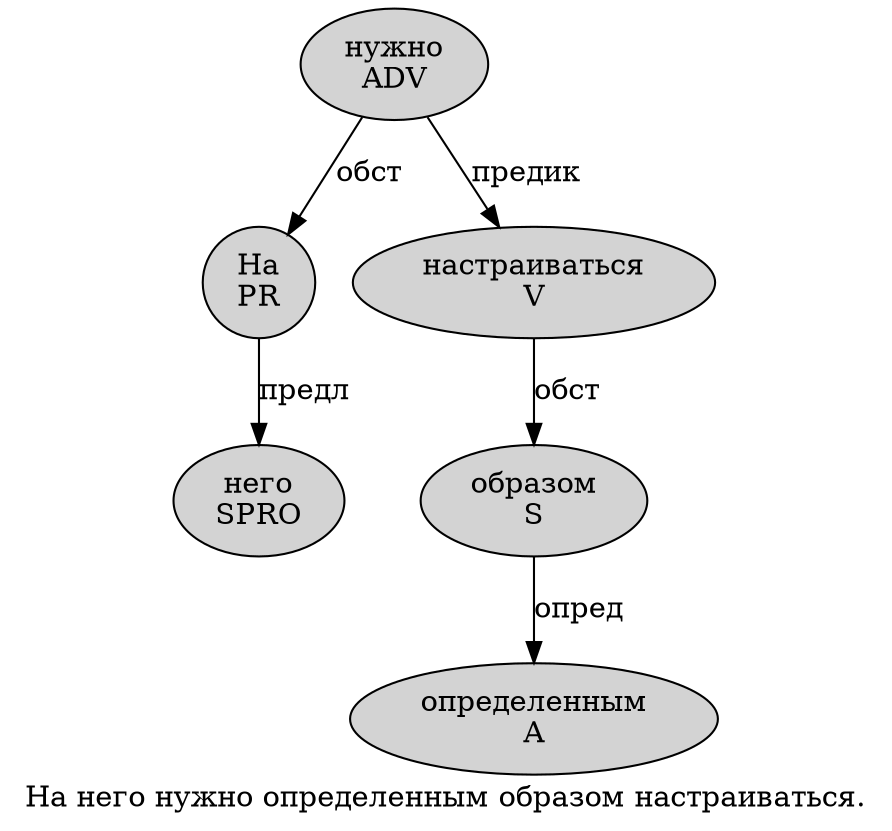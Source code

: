 digraph SENTENCE_734 {
	graph [label="На него нужно определенным образом настраиваться."]
	node [style=filled]
		0 [label="На
PR" color="" fillcolor=lightgray penwidth=1 shape=ellipse]
		1 [label="него
SPRO" color="" fillcolor=lightgray penwidth=1 shape=ellipse]
		2 [label="нужно
ADV" color="" fillcolor=lightgray penwidth=1 shape=ellipse]
		3 [label="определенным
A" color="" fillcolor=lightgray penwidth=1 shape=ellipse]
		4 [label="образом
S" color="" fillcolor=lightgray penwidth=1 shape=ellipse]
		5 [label="настраиваться
V" color="" fillcolor=lightgray penwidth=1 shape=ellipse]
			2 -> 0 [label="обст"]
			2 -> 5 [label="предик"]
			0 -> 1 [label="предл"]
			4 -> 3 [label="опред"]
			5 -> 4 [label="обст"]
}